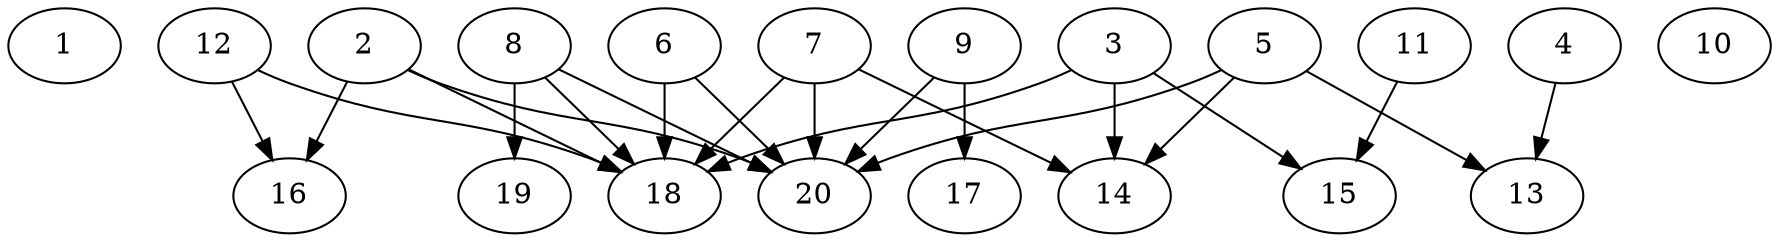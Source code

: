 // DAG automatically generated by daggen at Thu Oct  3 13:58:42 2019
// ./daggen --dot -n 20 --ccr 0.5 --fat 0.9 --regular 0.7 --density 0.5 --mindata 5242880 --maxdata 52428800 
digraph G {
  1 [size="81217536", alpha="0.17", expect_size="40608768"] 
  2 [size="60313600", alpha="0.04", expect_size="30156800"] 
  2 -> 16 [size ="30156800"]
  2 -> 18 [size ="30156800"]
  2 -> 20 [size ="30156800"]
  3 [size="92008448", alpha="0.06", expect_size="46004224"] 
  3 -> 14 [size ="46004224"]
  3 -> 15 [size ="46004224"]
  3 -> 18 [size ="46004224"]
  4 [size="33693696", alpha="0.16", expect_size="16846848"] 
  4 -> 13 [size ="16846848"]
  5 [size="33001472", alpha="0.06", expect_size="16500736"] 
  5 -> 13 [size ="16500736"]
  5 -> 14 [size ="16500736"]
  5 -> 20 [size ="16500736"]
  6 [size="47073280", alpha="0.16", expect_size="23536640"] 
  6 -> 18 [size ="23536640"]
  6 -> 20 [size ="23536640"]
  7 [size="101289984", alpha="0.00", expect_size="50644992"] 
  7 -> 14 [size ="50644992"]
  7 -> 18 [size ="50644992"]
  7 -> 20 [size ="50644992"]
  8 [size="58867712", alpha="0.01", expect_size="29433856"] 
  8 -> 18 [size ="29433856"]
  8 -> 19 [size ="29433856"]
  8 -> 20 [size ="29433856"]
  9 [size="36720640", alpha="0.11", expect_size="18360320"] 
  9 -> 17 [size ="18360320"]
  9 -> 20 [size ="18360320"]
  10 [size="56391680", alpha="0.17", expect_size="28195840"] 
  11 [size="23470080", alpha="0.10", expect_size="11735040"] 
  11 -> 15 [size ="11735040"]
  12 [size="11282432", alpha="0.16", expect_size="5641216"] 
  12 -> 16 [size ="5641216"]
  12 -> 18 [size ="5641216"]
  13 [size="30021632", alpha="0.05", expect_size="15010816"] 
  14 [size="57753600", alpha="0.01", expect_size="28876800"] 
  15 [size="38635520", alpha="0.18", expect_size="19317760"] 
  16 [size="67614720", alpha="0.02", expect_size="33807360"] 
  17 [size="47636480", alpha="0.17", expect_size="23818240"] 
  18 [size="47716352", alpha="0.03", expect_size="23858176"] 
  19 [size="53825536", alpha="0.16", expect_size="26912768"] 
  20 [size="11212800", alpha="0.12", expect_size="5606400"] 
}
